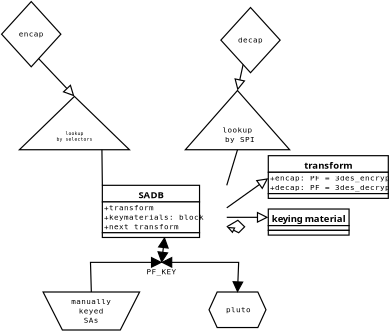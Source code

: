 <?xml version="1.0"?>
<diagram xmlns:dia="http://www.lysator.liu.se/~alla/dia/">
  <diagramdata>
    <attribute name="background">
      <color val="#ffffff"/>
    </attribute>
    <attribute name="paper">
      <composite type="paper">
        <attribute name="name">
          <string>#Letter#</string>
        </attribute>
        <attribute name="tmargin">
          <real val="2.54"/>
        </attribute>
        <attribute name="bmargin">
          <real val="2.54"/>
        </attribute>
        <attribute name="lmargin">
          <real val="2.54"/>
        </attribute>
        <attribute name="rmargin">
          <real val="2.54"/>
        </attribute>
        <attribute name="is_portrait">
          <boolean val="false"/>
        </attribute>
        <attribute name="scaling">
          <real val="0.594"/>
        </attribute>
        <attribute name="fitto">
          <boolean val="true"/>
        </attribute>
        <attribute name="fitwidth">
          <int val="1"/>
        </attribute>
        <attribute name="fitheight">
          <int val="1"/>
        </attribute>
      </composite>
    </attribute>
    <attribute name="grid">
      <composite type="grid">
        <attribute name="width_x">
          <real val="0.5"/>
        </attribute>
        <attribute name="width_y">
          <real val="0.5"/>
        </attribute>
        <attribute name="visible_x">
          <int val="1"/>
        </attribute>
        <attribute name="visible_y">
          <int val="1"/>
        </attribute>
      </composite>
    </attribute>
    <attribute name="guides">
      <composite type="guides">
        <attribute name="hguides"/>
        <attribute name="vguides"/>
      </composite>
    </attribute>
  </diagramdata>
  <layer name="Background" visible="true">
    <object type="Flowchart - Preparation" version="0" id="O0">
      <attribute name="obj_pos">
        <point val="20,24.5"/>
      </attribute>
      <attribute name="obj_bb">
        <rectangle val="19.95,24.45;24.854,27.55"/>
      </attribute>
      <attribute name="elem_corner">
        <point val="20,24.5"/>
      </attribute>
      <attribute name="elem_width">
        <real val="4.804"/>
      </attribute>
      <attribute name="elem_height">
        <real val="3"/>
      </attribute>
      <attribute name="show_background">
        <boolean val="true"/>
      </attribute>
      <attribute name="flip_horizontal">
        <boolean val="false"/>
      </attribute>
      <attribute name="flip_vertical">
        <boolean val="false"/>
      </attribute>
      <attribute name="padding">
        <real val="0.354"/>
      </attribute>
      <attribute name="text">
        <composite type="text">
          <attribute name="string">
            <string>#pluto#</string>
          </attribute>
          <attribute name="font">
            <font name="Courier"/>
          </attribute>
          <attribute name="height">
            <real val="0.8"/>
          </attribute>
          <attribute name="pos">
            <point val="22.402,26.195"/>
          </attribute>
          <attribute name="color">
            <color val="#000000"/>
          </attribute>
          <attribute name="alignment">
            <enum val="1"/>
          </attribute>
        </composite>
      </attribute>
    </object>
    <object type="Flowchart - Manual Operation" version="0" id="O1">
      <attribute name="obj_pos">
        <point val="6,24.5"/>
      </attribute>
      <attribute name="obj_bb">
        <rectangle val="5.95,24.45;14.193,27.757"/>
      </attribute>
      <attribute name="elem_corner">
        <point val="6,24.5"/>
      </attribute>
      <attribute name="elem_width">
        <real val="8.143"/>
      </attribute>
      <attribute name="elem_height">
        <real val="3.207"/>
      </attribute>
      <attribute name="show_background">
        <boolean val="true"/>
      </attribute>
      <attribute name="flip_horizontal">
        <boolean val="false"/>
      </attribute>
      <attribute name="flip_vertical">
        <boolean val="false"/>
      </attribute>
      <attribute name="padding">
        <real val="0.354"/>
      </attribute>
      <attribute name="text">
        <composite type="text">
          <attribute name="string">
            <string>#manually
keyed
SAs#</string>
          </attribute>
          <attribute name="font">
            <font name="Courier"/>
          </attribute>
          <attribute name="height">
            <real val="0.8"/>
          </attribute>
          <attribute name="pos">
            <point val="10.071,25.498"/>
          </attribute>
          <attribute name="color">
            <color val="#000000"/>
          </attribute>
          <attribute name="alignment">
            <enum val="1"/>
          </attribute>
        </composite>
      </attribute>
    </object>
    <object type="Standard - PolyLine" version="0" id="O2">
      <attribute name="obj_pos">
        <point val="10.071,24.5"/>
      </attribute>
      <attribute name="obj_bb">
        <rectangle val="9.15,21.15;16.85,25.35"/>
      </attribute>
      <attribute name="poly_points">
        <point val="10.071,24.5"/>
        <point val="10,22"/>
        <point val="16,22"/>
      </attribute>
      <attribute name="line_width">
        <real val="0.1"/>
      </attribute>
      <attribute name="end_arrow">
        <enum val="3"/>
      </attribute>
      <attribute name="end_arrow_length">
        <real val="0.8"/>
      </attribute>
      <attribute name="end_arrow_width">
        <real val="0.8"/>
      </attribute>
      <connections>
        <connection handle="0" to="O1" connection="2"/>
      </connections>
    </object>
    <object type="Standard - PolyLine" version="0" id="O3">
      <attribute name="obj_pos">
        <point val="22.402,24.5"/>
      </attribute>
      <attribute name="obj_bb">
        <rectangle val="15.15,21.15;23.35,25.35"/>
      </attribute>
      <attribute name="poly_points">
        <point val="22.402,24.5"/>
        <point val="22.5,22"/>
        <point val="16,22"/>
      </attribute>
      <attribute name="line_width">
        <real val="0.1"/>
      </attribute>
      <attribute name="start_arrow">
        <enum val="3"/>
      </attribute>
      <attribute name="start_arrow_length">
        <real val="0.8"/>
      </attribute>
      <attribute name="start_arrow_width">
        <real val="0.8"/>
      </attribute>
      <attribute name="end_arrow">
        <enum val="3"/>
      </attribute>
      <attribute name="end_arrow_length">
        <real val="0.8"/>
      </attribute>
      <attribute name="end_arrow_width">
        <real val="0.8"/>
      </attribute>
      <connections>
        <connection handle="0" to="O0" connection="2"/>
      </connections>
    </object>
    <object type="Standard - Line" version="0" id="O4">
      <attribute name="obj_pos">
        <point val="16,22"/>
      </attribute>
      <attribute name="obj_bb">
        <rectangle val="15.15,19.05;17.098,22.85"/>
      </attribute>
      <attribute name="conn_endpoints">
        <point val="16,22"/>
        <point val="16.248,19.9"/>
      </attribute>
      <attribute name="numcp">
        <int val="1"/>
      </attribute>
      <attribute name="line_width">
        <real val="0.1"/>
      </attribute>
      <attribute name="start_arrow">
        <enum val="3"/>
      </attribute>
      <attribute name="start_arrow_length">
        <real val="0.8"/>
      </attribute>
      <attribute name="start_arrow_width">
        <real val="0.8"/>
      </attribute>
      <attribute name="end_arrow">
        <enum val="3"/>
      </attribute>
      <attribute name="end_arrow_length">
        <real val="0.8"/>
      </attribute>
      <attribute name="end_arrow_width">
        <real val="0.8"/>
      </attribute>
      <connections>
        <connection handle="1" to="O15" connection="6"/>
      </connections>
    </object>
    <object type="Standard - Text" version="0" id="O5">
      <attribute name="obj_pos">
        <point val="16,23"/>
      </attribute>
      <attribute name="obj_bb">
        <rectangle val="14.446,22.405;17.554,23.205"/>
      </attribute>
      <attribute name="text">
        <composite type="text">
          <attribute name="string">
            <string>#PF_KEY#</string>
          </attribute>
          <attribute name="font">
            <font name="Courier"/>
          </attribute>
          <attribute name="height">
            <real val="0.8"/>
          </attribute>
          <attribute name="pos">
            <point val="16,23"/>
          </attribute>
          <attribute name="color">
            <color val="#000000"/>
          </attribute>
          <attribute name="alignment">
            <enum val="1"/>
          </attribute>
        </composite>
      </attribute>
    </object>
    <object type="Flowchart - Diamond" version="0" id="O6">
      <attribute name="obj_pos">
        <point val="2.5,0"/>
      </attribute>
      <attribute name="obj_bb">
        <rectangle val="2.45,-0.05;7.55,5.55"/>
      </attribute>
      <attribute name="elem_corner">
        <point val="2.5,0"/>
      </attribute>
      <attribute name="elem_width">
        <real val="5"/>
      </attribute>
      <attribute name="elem_height">
        <real val="5.5"/>
      </attribute>
      <attribute name="show_background">
        <boolean val="true"/>
      </attribute>
      <attribute name="padding">
        <real val="0.354"/>
      </attribute>
      <attribute name="text">
        <composite type="text">
          <attribute name="string">
            <string>#encap#</string>
          </attribute>
          <attribute name="font">
            <font name="Courier"/>
          </attribute>
          <attribute name="height">
            <real val="0.8"/>
          </attribute>
          <attribute name="pos">
            <point val="5,2.945"/>
          </attribute>
          <attribute name="color">
            <color val="#000000"/>
          </attribute>
          <attribute name="alignment">
            <enum val="1"/>
          </attribute>
        </composite>
      </attribute>
    </object>
    <object type="Standard - PolyLine" version="0" id="O7">
      <attribute name="obj_pos">
        <point val="5.625,4.812"/>
      </attribute>
      <attribute name="obj_bb">
        <rectangle val="4.775,3.962;9.493,8.85"/>
      </attribute>
      <attribute name="poly_points">
        <point val="5.625,4.812"/>
        <point val="8.643,8"/>
      </attribute>
      <attribute name="line_width">
        <real val="0.1"/>
      </attribute>
      <attribute name="end_arrow">
        <enum val="2"/>
      </attribute>
      <attribute name="end_arrow_length">
        <real val="0.8"/>
      </attribute>
      <attribute name="end_arrow_width">
        <real val="0.8"/>
      </attribute>
      <connections>
        <connection handle="0" to="O6" connection="7"/>
        <connection handle="1" to="O12" connection="8"/>
      </connections>
    </object>
    <object type="Flowchart - Diamond" version="0" id="O8">
      <attribute name="obj_pos">
        <point val="21,0.5"/>
      </attribute>
      <attribute name="obj_bb">
        <rectangle val="20.95,0.45;26.05,6.05"/>
      </attribute>
      <attribute name="elem_corner">
        <point val="21,0.5"/>
      </attribute>
      <attribute name="elem_width">
        <real val="5"/>
      </attribute>
      <attribute name="elem_height">
        <real val="5.5"/>
      </attribute>
      <attribute name="show_background">
        <boolean val="true"/>
      </attribute>
      <attribute name="padding">
        <real val="0.354"/>
      </attribute>
      <attribute name="text">
        <composite type="text">
          <attribute name="string">
            <string>#decap#</string>
          </attribute>
          <attribute name="font">
            <font name="Courier"/>
          </attribute>
          <attribute name="height">
            <real val="0.8"/>
          </attribute>
          <attribute name="pos">
            <point val="23.5,3.445"/>
          </attribute>
          <attribute name="color">
            <color val="#000000"/>
          </attribute>
          <attribute name="alignment">
            <enum val="1"/>
          </attribute>
        </composite>
      </attribute>
    </object>
    <object type="Standard - Line" version="0" id="O9">
      <attribute name="obj_pos">
        <point val="22.875,5.312"/>
      </attribute>
      <attribute name="obj_bb">
        <rectangle val="21.551,4.463;23.725,8.35"/>
      </attribute>
      <attribute name="conn_endpoints">
        <point val="22.875,5.312"/>
        <point val="22.401,7.5"/>
      </attribute>
      <attribute name="numcp">
        <int val="1"/>
      </attribute>
      <attribute name="line_width">
        <real val="0.1"/>
      </attribute>
      <attribute name="end_arrow">
        <enum val="2"/>
      </attribute>
      <attribute name="end_arrow_length">
        <real val="0.8"/>
      </attribute>
      <attribute name="end_arrow_width">
        <real val="0.8"/>
      </attribute>
      <connections>
        <connection handle="0" to="O8" connection="9"/>
        <connection handle="1" to="O11" connection="8"/>
      </connections>
    </object>
    <object type="Standard - Line" version="0" id="O10">
      <attribute name="obj_pos">
        <point val="13.749,15.117"/>
      </attribute>
      <attribute name="obj_bb">
        <rectangle val="13.699,15.067;13.8,15.167"/>
      </attribute>
      <attribute name="conn_endpoints">
        <point val="13.749,15.117"/>
        <point val="13.75,15.117"/>
      </attribute>
      <attribute name="numcp">
        <int val="1"/>
      </attribute>
      <connections>
        <connection handle="0" to="O10" connection="0"/>
      </connections>
    </object>
    <object type="Flowchart - Extract" version="0" id="O11">
      <attribute name="obj_pos">
        <point val="18,7.5"/>
      </attribute>
      <attribute name="obj_bb">
        <rectangle val="17.95,7.45;26.851,12.55"/>
      </attribute>
      <attribute name="elem_corner">
        <point val="18,7.5"/>
      </attribute>
      <attribute name="elem_width">
        <real val="8.801"/>
      </attribute>
      <attribute name="elem_height">
        <real val="5"/>
      </attribute>
      <attribute name="show_background">
        <boolean val="true"/>
      </attribute>
      <attribute name="flip_horizontal">
        <boolean val="false"/>
      </attribute>
      <attribute name="flip_vertical">
        <boolean val="false"/>
      </attribute>
      <attribute name="padding">
        <real val="0.354"/>
      </attribute>
      <attribute name="text">
        <composite type="text">
          <attribute name="string">
            <string>#lookup
 by SPI#</string>
          </attribute>
          <attribute name="font">
            <font name="Courier"/>
          </attribute>
          <attribute name="height">
            <real val="0.8"/>
          </attribute>
          <attribute name="pos">
            <point val="22.401,11.045"/>
          </attribute>
          <attribute name="color">
            <color val="#000000"/>
          </attribute>
          <attribute name="alignment">
            <enum val="1"/>
          </attribute>
        </composite>
      </attribute>
    </object>
    <object type="Flowchart - Extract" version="0" id="O12">
      <attribute name="obj_pos">
        <point val="4,8"/>
      </attribute>
      <attribute name="obj_bb">
        <rectangle val="3.95,7.95;13.336,12.55"/>
      </attribute>
      <attribute name="elem_corner">
        <point val="4,8"/>
      </attribute>
      <attribute name="elem_width">
        <real val="9.286"/>
      </attribute>
      <attribute name="elem_height">
        <real val="4.5"/>
      </attribute>
      <attribute name="border_width">
        <real val="0.1"/>
      </attribute>
      <attribute name="show_background">
        <boolean val="true"/>
      </attribute>
      <attribute name="flip_horizontal">
        <boolean val="false"/>
      </attribute>
      <attribute name="flip_vertical">
        <boolean val="false"/>
      </attribute>
      <attribute name="padding">
        <real val="0.354"/>
      </attribute>
      <attribute name="text">
        <composite type="text">
          <attribute name="string">
            <string>#lookup
by selectors#</string>
          </attribute>
          <attribute name="font">
            <font name="Courier"/>
          </attribute>
          <attribute name="height">
            <real val="0.5"/>
          </attribute>
          <attribute name="pos">
            <point val="8.643,11.247"/>
          </attribute>
          <attribute name="color">
            <color val="#000000"/>
          </attribute>
          <attribute name="alignment">
            <enum val="1"/>
          </attribute>
        </composite>
      </attribute>
    </object>
    <object type="Standard - Line" version="0" id="O13">
      <attribute name="obj_pos">
        <point val="10.965,12.5"/>
      </attribute>
      <attribute name="obj_bb">
        <rectangle val="10.915,12.45;11.05,15.55"/>
      </attribute>
      <attribute name="conn_endpoints">
        <point val="10.965,12.5"/>
        <point val="11,15.5"/>
      </attribute>
      <attribute name="numcp">
        <int val="1"/>
      </attribute>
      <connections>
        <connection handle="0" to="O12" connection="3"/>
        <connection handle="1" to="O15" connection="0"/>
      </connections>
    </object>
    <object type="Standard - Line" version="0" id="O14">
      <attribute name="obj_pos">
        <point val="21.496,15.5"/>
      </attribute>
      <attribute name="obj_bb">
        <rectangle val="21.446,12.45;22.451,15.55"/>
      </attribute>
      <attribute name="conn_endpoints">
        <point val="21.496,15.5"/>
        <point val="22.401,12.5"/>
      </attribute>
      <attribute name="numcp">
        <int val="1"/>
      </attribute>
      <connections>
        <connection handle="0" to="O15" connection="2"/>
        <connection handle="1" to="O11" connection="2"/>
      </connections>
    </object>
    <object type="UML - Class" version="0" id="O15">
      <attribute name="obj_pos">
        <point val="11,15.5"/>
      </attribute>
      <attribute name="obj_bb">
        <rectangle val="10.95,15.45;21.546,19.95"/>
      </attribute>
      <attribute name="elem_corner">
        <point val="11,15.5"/>
      </attribute>
      <attribute name="elem_width">
        <real val="10.496"/>
      </attribute>
      <attribute name="elem_height">
        <real val="4.4"/>
      </attribute>
      <attribute name="name">
        <string>#SADB#</string>
      </attribute>
      <attribute name="stereotype">
        <string/>
      </attribute>
      <attribute name="abstract">
        <boolean val="false"/>
      </attribute>
      <attribute name="suppress_attributes">
        <boolean val="false"/>
      </attribute>
      <attribute name="suppress_operations">
        <boolean val="false"/>
      </attribute>
      <attribute name="visible_attributes">
        <boolean val="true"/>
      </attribute>
      <attribute name="visible_operations">
        <boolean val="true"/>
      </attribute>
      <attribute name="attributes">
        <composite type="umlattribute">
          <attribute name="name">
            <string>#transform#</string>
          </attribute>
          <attribute name="type">
            <string>##</string>
          </attribute>
          <attribute name="value">
            <string/>
          </attribute>
          <attribute name="visibility">
            <enum val="0"/>
          </attribute>
          <attribute name="abstract">
            <boolean val="false"/>
          </attribute>
          <attribute name="class_scope">
            <boolean val="false"/>
          </attribute>
        </composite>
        <composite type="umlattribute">
          <attribute name="name">
            <string>#keymaterials#</string>
          </attribute>
          <attribute name="type">
            <string>#block#</string>
          </attribute>
          <attribute name="value">
            <string/>
          </attribute>
          <attribute name="visibility">
            <enum val="0"/>
          </attribute>
          <attribute name="abstract">
            <boolean val="false"/>
          </attribute>
          <attribute name="class_scope">
            <boolean val="false"/>
          </attribute>
        </composite>
        <composite type="umlattribute">
          <attribute name="name">
            <string>#next transform#</string>
          </attribute>
          <attribute name="type">
            <string>##</string>
          </attribute>
          <attribute name="value">
            <string/>
          </attribute>
          <attribute name="visibility">
            <enum val="0"/>
          </attribute>
          <attribute name="abstract">
            <boolean val="false"/>
          </attribute>
          <attribute name="class_scope">
            <boolean val="false"/>
          </attribute>
        </composite>
      </attribute>
      <attribute name="operations"/>
      <attribute name="template">
        <boolean val="false"/>
      </attribute>
      <attribute name="templates"/>
    </object>
    <object type="UML - Class" version="0" id="O16">
      <attribute name="obj_pos">
        <point val="25,13"/>
      </attribute>
      <attribute name="obj_bb">
        <rectangle val="24.95,12.95;37.97,16.65"/>
      </attribute>
      <attribute name="elem_corner">
        <point val="25,13"/>
      </attribute>
      <attribute name="elem_width">
        <real val="12.92"/>
      </attribute>
      <attribute name="elem_height">
        <real val="3.6"/>
      </attribute>
      <attribute name="name">
        <string>#transform#</string>
      </attribute>
      <attribute name="stereotype">
        <string/>
      </attribute>
      <attribute name="abstract">
        <boolean val="false"/>
      </attribute>
      <attribute name="suppress_attributes">
        <boolean val="false"/>
      </attribute>
      <attribute name="suppress_operations">
        <boolean val="false"/>
      </attribute>
      <attribute name="visible_attributes">
        <boolean val="true"/>
      </attribute>
      <attribute name="visible_operations">
        <boolean val="true"/>
      </attribute>
      <attribute name="attributes">
        <composite type="umlattribute">
          <attribute name="name">
            <string>#encap#</string>
          </attribute>
          <attribute name="type">
            <string>#PF#</string>
          </attribute>
          <attribute name="value">
            <string>#3des_encrypt#</string>
          </attribute>
          <attribute name="visibility">
            <enum val="0"/>
          </attribute>
          <attribute name="abstract">
            <boolean val="false"/>
          </attribute>
          <attribute name="class_scope">
            <boolean val="false"/>
          </attribute>
        </composite>
        <composite type="umlattribute">
          <attribute name="name">
            <string>#decap#</string>
          </attribute>
          <attribute name="type">
            <string>#PF#</string>
          </attribute>
          <attribute name="value">
            <string>#3des_decrypt#</string>
          </attribute>
          <attribute name="visibility">
            <enum val="0"/>
          </attribute>
          <attribute name="abstract">
            <boolean val="false"/>
          </attribute>
          <attribute name="class_scope">
            <boolean val="false"/>
          </attribute>
        </composite>
      </attribute>
      <attribute name="operations"/>
      <attribute name="template">
        <boolean val="false"/>
      </attribute>
      <attribute name="templates"/>
    </object>
    <object type="Standard - Line" version="0" id="O17">
      <attribute name="obj_pos">
        <point val="21.496,17.4"/>
      </attribute>
      <attribute name="obj_bb">
        <rectangle val="20.646,14.05;25.85,18.25"/>
      </attribute>
      <attribute name="conn_endpoints">
        <point val="21.496,17.4"/>
        <point val="25,14.9"/>
      </attribute>
      <attribute name="numcp">
        <int val="1"/>
      </attribute>
      <attribute name="line_width">
        <real val="0.1"/>
      </attribute>
      <attribute name="end_arrow">
        <enum val="2"/>
      </attribute>
      <attribute name="end_arrow_length">
        <real val="0.8"/>
      </attribute>
      <attribute name="end_arrow_width">
        <real val="0.8"/>
      </attribute>
      <connections>
        <connection handle="0" to="O15" connection="9"/>
      </connections>
    </object>
    <object type="UML - Class" version="0" id="O18">
      <attribute name="obj_pos">
        <point val="25,17.5"/>
      </attribute>
      <attribute name="obj_bb">
        <rectangle val="24.95,17.45;33.203,19.75"/>
      </attribute>
      <attribute name="elem_corner">
        <point val="25,17.5"/>
      </attribute>
      <attribute name="elem_width">
        <real val="8.153"/>
      </attribute>
      <attribute name="elem_height">
        <real val="2.2"/>
      </attribute>
      <attribute name="name">
        <string>#keying material#</string>
      </attribute>
      <attribute name="stereotype">
        <string/>
      </attribute>
      <attribute name="abstract">
        <boolean val="false"/>
      </attribute>
      <attribute name="suppress_attributes">
        <boolean val="false"/>
      </attribute>
      <attribute name="suppress_operations">
        <boolean val="false"/>
      </attribute>
      <attribute name="visible_attributes">
        <boolean val="true"/>
      </attribute>
      <attribute name="visible_operations">
        <boolean val="true"/>
      </attribute>
      <attribute name="attributes"/>
      <attribute name="operations"/>
      <attribute name="template">
        <boolean val="false"/>
      </attribute>
      <attribute name="templates"/>
    </object>
    <object type="Standard - Line" version="0" id="O19">
      <attribute name="obj_pos">
        <point val="21.496,18.2"/>
      </attribute>
      <attribute name="obj_bb">
        <rectangle val="20.646,17.35;25.85,19.05"/>
      </attribute>
      <attribute name="conn_endpoints">
        <point val="21.496,18.2"/>
        <point val="25,18.2"/>
      </attribute>
      <attribute name="numcp">
        <int val="1"/>
      </attribute>
      <attribute name="line_width">
        <real val="0.1"/>
      </attribute>
      <attribute name="end_arrow">
        <enum val="2"/>
      </attribute>
      <attribute name="end_arrow_length">
        <real val="0.8"/>
      </attribute>
      <attribute name="end_arrow_width">
        <real val="0.8"/>
      </attribute>
      <connections>
        <connection handle="0" to="O15" connection="11"/>
        <connection handle="1" to="O18" connection="3"/>
      </connections>
    </object>
    <object type="Standard - PolyLine" version="0" id="O20">
      <attribute name="obj_pos">
        <point val="21.496,19"/>
      </attribute>
      <attribute name="obj_bb">
        <rectangle val="20.646,17.6;23.854,20.35"/>
      </attribute>
      <attribute name="poly_points">
        <point val="21.496,19"/>
        <point val="22.434,18.45"/>
        <point val="23.004,19"/>
        <point val="22.504,19.5"/>
        <point val="21.496,19"/>
      </attribute>
      <attribute name="line_width">
        <real val="0.1"/>
      </attribute>
      <attribute name="end_arrow">
        <enum val="2"/>
      </attribute>
      <attribute name="end_arrow_length">
        <real val="0.5"/>
      </attribute>
      <attribute name="end_arrow_width">
        <real val="0.4"/>
      </attribute>
      <connections>
        <connection handle="0" to="O15" connection="13"/>
        <connection handle="4" to="O15" connection="13"/>
      </connections>
    </object>
  </layer>
</diagram>
